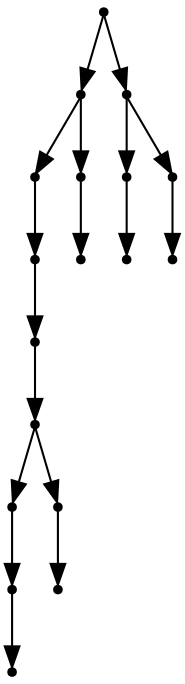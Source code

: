 digraph {
  17 [shape=point];
  11 [shape=point];
  8 [shape=point];
  7 [shape=point];
  6 [shape=point];
  5 [shape=point];
  2 [shape=point];
  1 [shape=point];
  0 [shape=point];
  4 [shape=point];
  3 [shape=point];
  10 [shape=point];
  9 [shape=point];
  16 [shape=point];
  13 [shape=point];
  12 [shape=point];
  15 [shape=point];
  14 [shape=point];
17 -> 11;
11 -> 8;
8 -> 7;
7 -> 6;
6 -> 5;
5 -> 2;
2 -> 1;
1 -> 0;
5 -> 4;
4 -> 3;
11 -> 10;
10 -> 9;
17 -> 16;
16 -> 13;
13 -> 12;
16 -> 15;
15 -> 14;
}
